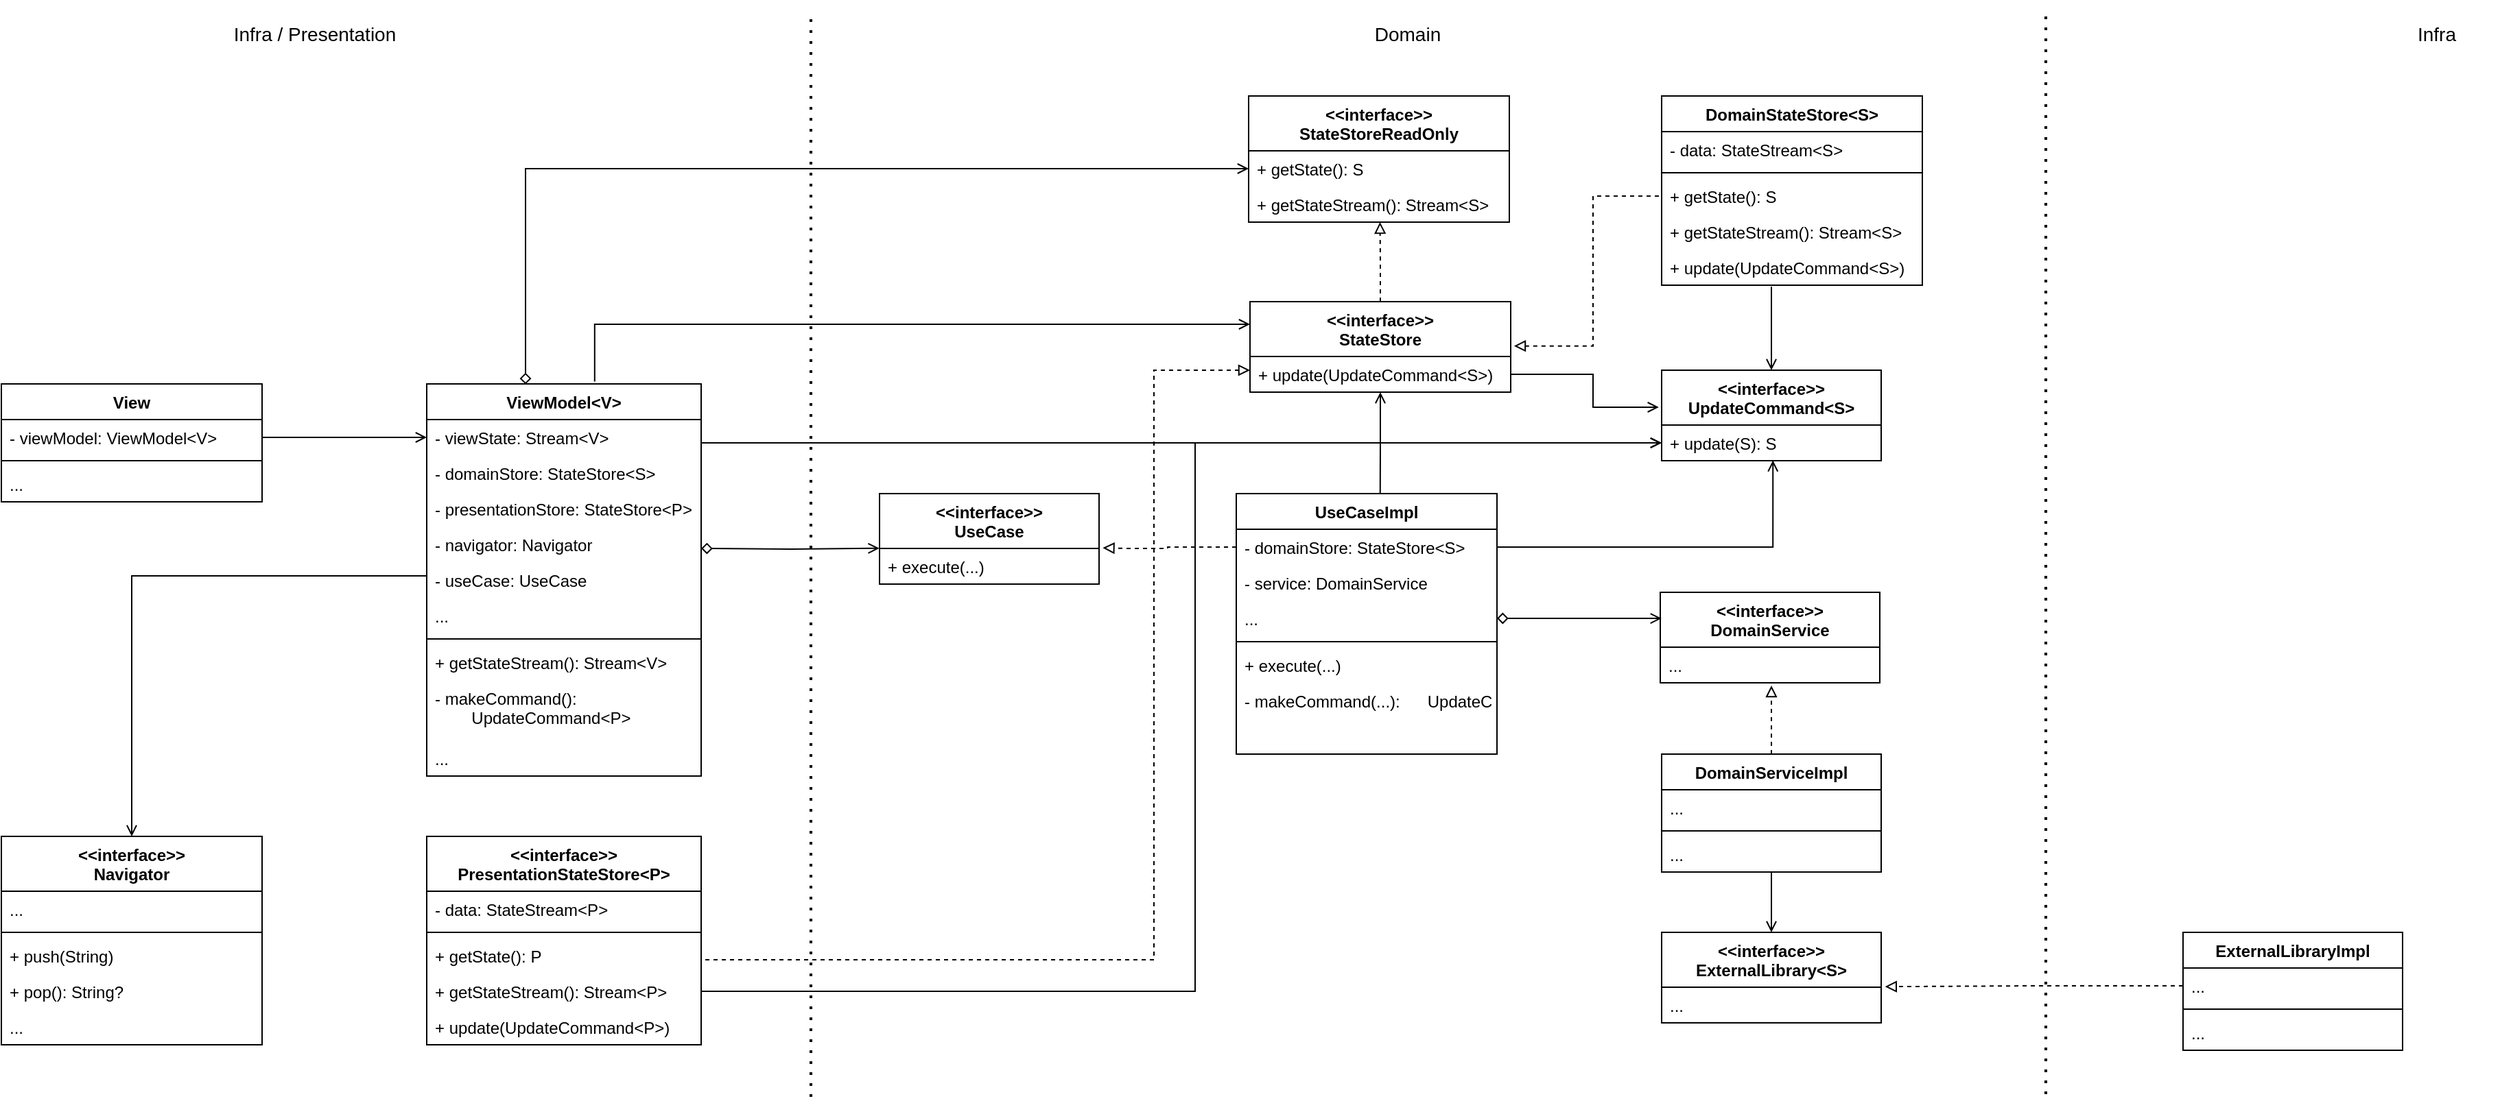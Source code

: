 <mxfile version="26.0.4">
  <diagram name="Page-1" id="Z0Z9ZaM-AJmBViPzEow9">
    <mxGraphModel dx="2049" dy="1060" grid="1" gridSize="10" guides="1" tooltips="1" connect="1" arrows="1" fold="1" page="1" pageScale="1" pageWidth="1169" pageHeight="827" math="0" shadow="0">
      <root>
        <mxCell id="0" />
        <mxCell id="1" parent="0" />
        <mxCell id="02XY2JCdMLhreh1r9P0p-1" value="DomainStateStore&amp;lt;S&amp;gt;" style="swimlane;fontStyle=1;align=center;verticalAlign=top;childLayout=stackLayout;horizontal=1;startSize=26;horizontalStack=0;resizeParent=1;resizeParentMax=0;resizeLast=0;collapsible=1;marginBottom=0;whiteSpace=wrap;html=1;" parent="1" vertex="1">
          <mxGeometry x="1280" y="80" width="190" height="138" as="geometry">
            <mxRectangle x="770" y="210" width="90" height="30" as="alternateBounds" />
          </mxGeometry>
        </mxCell>
        <mxCell id="02XY2JCdMLhreh1r9P0p-2" value="- data: StateStream&amp;lt;S&amp;gt;" style="text;strokeColor=none;fillColor=none;align=left;verticalAlign=top;spacingLeft=4;spacingRight=4;overflow=hidden;rotatable=0;points=[[0,0.5],[1,0.5]];portConstraint=eastwest;whiteSpace=wrap;html=1;" parent="02XY2JCdMLhreh1r9P0p-1" vertex="1">
          <mxGeometry y="26" width="190" height="26" as="geometry" />
        </mxCell>
        <mxCell id="02XY2JCdMLhreh1r9P0p-3" value="" style="line;strokeWidth=1;fillColor=none;align=left;verticalAlign=middle;spacingTop=-1;spacingLeft=3;spacingRight=3;rotatable=0;labelPosition=right;points=[];portConstraint=eastwest;strokeColor=inherit;" parent="02XY2JCdMLhreh1r9P0p-1" vertex="1">
          <mxGeometry y="52" width="190" height="8" as="geometry" />
        </mxCell>
        <mxCell id="lV4OFVbkJ7nxnQ59gAoD-3" value="+ getState(): S" style="text;strokeColor=none;fillColor=none;align=left;verticalAlign=top;spacingLeft=4;spacingRight=4;overflow=hidden;rotatable=0;points=[[0,0.5],[1,0.5]];portConstraint=eastwest;whiteSpace=wrap;html=1;" parent="02XY2JCdMLhreh1r9P0p-1" vertex="1">
          <mxGeometry y="60" width="190" height="26" as="geometry" />
        </mxCell>
        <mxCell id="lV4OFVbkJ7nxnQ59gAoD-54" value="+ getStateStream(): Stream&amp;lt;S&amp;gt;" style="text;strokeColor=none;fillColor=none;align=left;verticalAlign=top;spacingLeft=4;spacingRight=4;overflow=hidden;rotatable=0;points=[[0,0.5],[1,0.5]];portConstraint=eastwest;whiteSpace=wrap;html=1;" parent="02XY2JCdMLhreh1r9P0p-1" vertex="1">
          <mxGeometry y="86" width="190" height="26" as="geometry" />
        </mxCell>
        <mxCell id="02XY2JCdMLhreh1r9P0p-4" value="+ update(UpdateCommand&amp;lt;S&amp;gt;)" style="text;strokeColor=none;fillColor=none;align=left;verticalAlign=top;spacingLeft=4;spacingRight=4;overflow=hidden;rotatable=0;points=[[0,0.5],[1,0.5]];portConstraint=eastwest;whiteSpace=wrap;html=1;" parent="02XY2JCdMLhreh1r9P0p-1" vertex="1">
          <mxGeometry y="112" width="190" height="26" as="geometry" />
        </mxCell>
        <mxCell id="lV4OFVbkJ7nxnQ59gAoD-55" style="edgeStyle=orthogonalEdgeStyle;rounded=0;orthogonalLoop=1;jettySize=auto;html=1;endArrow=none;endFill=0;startArrow=open;startFill=0;" parent="1" source="02XY2JCdMLhreh1r9P0p-5" edge="1">
          <mxGeometry relative="1" as="geometry">
            <mxPoint x="1360" y="219" as="targetPoint" />
          </mxGeometry>
        </mxCell>
        <mxCell id="02XY2JCdMLhreh1r9P0p-5" value="&amp;lt;&amp;lt;interface&amp;gt;&amp;gt;&lt;div&gt;UpdateCommand&amp;lt;S&amp;gt;&lt;/div&gt;" style="swimlane;fontStyle=1;align=center;verticalAlign=top;childLayout=stackLayout;horizontal=1;startSize=40;horizontalStack=0;resizeParent=1;resizeParentMax=0;resizeLast=0;collapsible=1;marginBottom=0;whiteSpace=wrap;html=1;" parent="1" vertex="1">
          <mxGeometry x="1280" y="280" width="160" height="66" as="geometry" />
        </mxCell>
        <mxCell id="02XY2JCdMLhreh1r9P0p-8" value="+ update(S): S" style="text;strokeColor=none;fillColor=none;align=left;verticalAlign=top;spacingLeft=4;spacingRight=4;overflow=hidden;rotatable=0;points=[[0,0.5],[1,0.5]];portConstraint=eastwest;whiteSpace=wrap;html=1;" parent="02XY2JCdMLhreh1r9P0p-5" vertex="1">
          <mxGeometry y="40" width="160" height="26" as="geometry" />
        </mxCell>
        <mxCell id="02XY2JCdMLhreh1r9P0p-22" value="ViewModel&amp;lt;V&amp;gt;" style="swimlane;fontStyle=1;align=center;verticalAlign=top;childLayout=stackLayout;horizontal=1;startSize=26;horizontalStack=0;resizeParent=1;resizeParentMax=0;resizeLast=0;collapsible=1;marginBottom=0;whiteSpace=wrap;html=1;" parent="1" vertex="1">
          <mxGeometry x="380" y="290" width="200" height="286" as="geometry">
            <mxRectangle x="450" y="360" width="120" height="30" as="alternateBounds" />
          </mxGeometry>
        </mxCell>
        <mxCell id="02XY2JCdMLhreh1r9P0p-23" value="- viewState: Stream&amp;lt;V&amp;gt;" style="text;strokeColor=none;fillColor=none;align=left;verticalAlign=top;spacingLeft=4;spacingRight=4;overflow=hidden;rotatable=0;points=[[0,0.5],[1,0.5]];portConstraint=eastwest;whiteSpace=wrap;html=1;" parent="02XY2JCdMLhreh1r9P0p-22" vertex="1">
          <mxGeometry y="26" width="200" height="26" as="geometry" />
        </mxCell>
        <mxCell id="02XY2JCdMLhreh1r9P0p-50" value="- domainStore: StateStore&amp;lt;S&amp;gt;" style="text;strokeColor=none;fillColor=none;align=left;verticalAlign=top;spacingLeft=4;spacingRight=4;overflow=hidden;rotatable=0;points=[[0,0.5],[1,0.5]];portConstraint=eastwest;whiteSpace=wrap;html=1;" parent="02XY2JCdMLhreh1r9P0p-22" vertex="1">
          <mxGeometry y="52" width="200" height="26" as="geometry" />
        </mxCell>
        <mxCell id="AV7eaYbvX1PnVWqEoYlQ-29" value="- presentationStore: StateStore&amp;lt;P&amp;gt;" style="text;strokeColor=none;fillColor=none;align=left;verticalAlign=top;spacingLeft=4;spacingRight=4;overflow=hidden;rotatable=0;points=[[0,0.5],[1,0.5]];portConstraint=eastwest;whiteSpace=wrap;html=1;" vertex="1" parent="02XY2JCdMLhreh1r9P0p-22">
          <mxGeometry y="78" width="200" height="26" as="geometry" />
        </mxCell>
        <mxCell id="AV7eaYbvX1PnVWqEoYlQ-11" value="- navigator: Navigator" style="text;strokeColor=none;fillColor=none;align=left;verticalAlign=top;spacingLeft=4;spacingRight=4;overflow=hidden;rotatable=0;points=[[0,0.5],[1,0.5]];portConstraint=eastwest;whiteSpace=wrap;html=1;" vertex="1" parent="02XY2JCdMLhreh1r9P0p-22">
          <mxGeometry y="104" width="200" height="26" as="geometry" />
        </mxCell>
        <mxCell id="02XY2JCdMLhreh1r9P0p-49" value="- useCase: UseCase" style="text;strokeColor=none;fillColor=none;align=left;verticalAlign=top;spacingLeft=4;spacingRight=4;overflow=hidden;rotatable=0;points=[[0,0.5],[1,0.5]];portConstraint=eastwest;whiteSpace=wrap;html=1;" parent="02XY2JCdMLhreh1r9P0p-22" vertex="1">
          <mxGeometry y="130" width="200" height="26" as="geometry" />
        </mxCell>
        <mxCell id="02XY2JCdMLhreh1r9P0p-52" value="..." style="text;strokeColor=none;fillColor=none;align=left;verticalAlign=top;spacingLeft=4;spacingRight=4;overflow=hidden;rotatable=0;points=[[0,0.5],[1,0.5]];portConstraint=eastwest;whiteSpace=wrap;html=1;" parent="02XY2JCdMLhreh1r9P0p-22" vertex="1">
          <mxGeometry y="156" width="200" height="26" as="geometry" />
        </mxCell>
        <mxCell id="02XY2JCdMLhreh1r9P0p-24" value="" style="line;strokeWidth=1;fillColor=none;align=left;verticalAlign=middle;spacingTop=-1;spacingLeft=3;spacingRight=3;rotatable=0;labelPosition=right;points=[];portConstraint=eastwest;strokeColor=inherit;" parent="02XY2JCdMLhreh1r9P0p-22" vertex="1">
          <mxGeometry y="182" width="200" height="8" as="geometry" />
        </mxCell>
        <mxCell id="lV4OFVbkJ7nxnQ59gAoD-56" value="+ getStateStream(): Stream&amp;lt;V&amp;gt;" style="text;strokeColor=none;fillColor=none;align=left;verticalAlign=top;spacingLeft=4;spacingRight=4;overflow=hidden;rotatable=0;points=[[0,0.5],[1,0.5]];portConstraint=eastwest;whiteSpace=wrap;html=1;" parent="02XY2JCdMLhreh1r9P0p-22" vertex="1">
          <mxGeometry y="190" width="200" height="26" as="geometry" />
        </mxCell>
        <mxCell id="AV7eaYbvX1PnVWqEoYlQ-30" value="- makeCommand(): &lt;span style=&quot;white-space: pre;&quot;&gt;&#x9;&lt;/span&gt;UpdateCommand&amp;lt;P&amp;gt;" style="text;strokeColor=none;fillColor=none;align=left;verticalAlign=top;spacingLeft=4;spacingRight=4;overflow=hidden;rotatable=0;points=[[0,0.5],[1,0.5]];portConstraint=eastwest;whiteSpace=wrap;html=1;" vertex="1" parent="02XY2JCdMLhreh1r9P0p-22">
          <mxGeometry y="216" width="200" height="44" as="geometry" />
        </mxCell>
        <mxCell id="02XY2JCdMLhreh1r9P0p-25" value="..." style="text;strokeColor=none;fillColor=none;align=left;verticalAlign=top;spacingLeft=4;spacingRight=4;overflow=hidden;rotatable=0;points=[[0,0.5],[1,0.5]];portConstraint=eastwest;whiteSpace=wrap;html=1;" parent="02XY2JCdMLhreh1r9P0p-22" vertex="1">
          <mxGeometry y="260" width="200" height="26" as="geometry" />
        </mxCell>
        <mxCell id="02XY2JCdMLhreh1r9P0p-26" value="UseCaseImpl" style="swimlane;fontStyle=1;align=center;verticalAlign=top;childLayout=stackLayout;horizontal=1;startSize=26;horizontalStack=0;resizeParent=1;resizeParentMax=0;resizeLast=0;collapsible=1;marginBottom=0;whiteSpace=wrap;html=1;" parent="1" vertex="1">
          <mxGeometry x="970" y="370" width="190" height="190" as="geometry">
            <mxRectangle x="770" y="360" width="110" height="30" as="alternateBounds" />
          </mxGeometry>
        </mxCell>
        <mxCell id="lV4OFVbkJ7nxnQ59gAoD-2" value="- domainStore: StateStore&amp;lt;S&amp;gt;" style="text;strokeColor=none;fillColor=none;align=left;verticalAlign=top;spacingLeft=4;spacingRight=4;overflow=hidden;rotatable=0;points=[[0,0.5],[1,0.5]];portConstraint=eastwest;whiteSpace=wrap;html=1;" parent="02XY2JCdMLhreh1r9P0p-26" vertex="1">
          <mxGeometry y="26" width="190" height="26" as="geometry" />
        </mxCell>
        <mxCell id="02XY2JCdMLhreh1r9P0p-27" value="- service: DomainService" style="text;strokeColor=none;fillColor=none;align=left;verticalAlign=top;spacingLeft=4;spacingRight=4;overflow=hidden;rotatable=0;points=[[0,0.5],[1,0.5]];portConstraint=eastwest;whiteSpace=wrap;html=1;" parent="02XY2JCdMLhreh1r9P0p-26" vertex="1">
          <mxGeometry y="52" width="190" height="26" as="geometry" />
        </mxCell>
        <mxCell id="02XY2JCdMLhreh1r9P0p-51" value="..." style="text;strokeColor=none;fillColor=none;align=left;verticalAlign=top;spacingLeft=4;spacingRight=4;overflow=hidden;rotatable=0;points=[[0,0.5],[1,0.5]];portConstraint=eastwest;whiteSpace=wrap;html=1;" parent="02XY2JCdMLhreh1r9P0p-26" vertex="1">
          <mxGeometry y="78" width="190" height="26" as="geometry" />
        </mxCell>
        <mxCell id="02XY2JCdMLhreh1r9P0p-28" value="" style="line;strokeWidth=1;fillColor=none;align=left;verticalAlign=middle;spacingTop=-1;spacingLeft=3;spacingRight=3;rotatable=0;labelPosition=right;points=[];portConstraint=eastwest;strokeColor=inherit;" parent="02XY2JCdMLhreh1r9P0p-26" vertex="1">
          <mxGeometry y="104" width="190" height="8" as="geometry" />
        </mxCell>
        <mxCell id="02XY2JCdMLhreh1r9P0p-30" value="+ execute(...)" style="text;strokeColor=none;fillColor=none;align=left;verticalAlign=top;spacingLeft=4;spacingRight=4;overflow=hidden;rotatable=0;points=[[0,0.5],[1,0.5]];portConstraint=eastwest;whiteSpace=wrap;html=1;" parent="02XY2JCdMLhreh1r9P0p-26" vertex="1">
          <mxGeometry y="112" width="190" height="26" as="geometry" />
        </mxCell>
        <mxCell id="lV4OFVbkJ7nxnQ59gAoD-32" value="- makeCommand(...): &lt;span style=&quot;white-space: pre;&quot;&gt;&#x9;&lt;/span&gt;UpdateCommand&amp;lt;S&amp;gt;" style="text;strokeColor=none;fillColor=none;align=left;verticalAlign=top;spacingLeft=4;spacingRight=4;overflow=hidden;rotatable=0;points=[[0,0.5],[1,0.5]];portConstraint=eastwest;whiteSpace=wrap;html=1;" parent="02XY2JCdMLhreh1r9P0p-26" vertex="1">
          <mxGeometry y="138" width="190" height="52" as="geometry" />
        </mxCell>
        <mxCell id="02XY2JCdMLhreh1r9P0p-34" style="edgeStyle=orthogonalEdgeStyle;rounded=0;orthogonalLoop=1;jettySize=auto;html=1;entryX=0.507;entryY=0.991;entryDx=0;entryDy=0;entryPerimeter=0;endArrow=open;endFill=0;startArrow=none;startFill=0;exitX=1;exitY=0.5;exitDx=0;exitDy=0;" parent="1" source="lV4OFVbkJ7nxnQ59gAoD-2" target="02XY2JCdMLhreh1r9P0p-8" edge="1">
          <mxGeometry relative="1" as="geometry" />
        </mxCell>
        <mxCell id="02XY2JCdMLhreh1r9P0p-36" style="edgeStyle=orthogonalEdgeStyle;rounded=0;orthogonalLoop=1;jettySize=auto;html=1;endArrow=open;endFill=0;startArrow=diamond;startFill=0;exitX=0.36;exitY=0.001;exitDx=0;exitDy=0;exitPerimeter=0;" parent="1" source="02XY2JCdMLhreh1r9P0p-22" target="lV4OFVbkJ7nxnQ59gAoD-46" edge="1">
          <mxGeometry relative="1" as="geometry">
            <mxPoint x="440" y="290" as="sourcePoint" />
            <Array as="points">
              <mxPoint x="452" y="133" />
            </Array>
          </mxGeometry>
        </mxCell>
        <mxCell id="lV4OFVbkJ7nxnQ59gAoD-29" style="edgeStyle=orthogonalEdgeStyle;rounded=0;orthogonalLoop=1;jettySize=auto;html=1;endArrow=block;endFill=0;dashed=1;" parent="1" source="02XY2JCdMLhreh1r9P0p-37" edge="1">
          <mxGeometry relative="1" as="geometry">
            <mxPoint x="1360" y="510" as="targetPoint" />
          </mxGeometry>
        </mxCell>
        <mxCell id="02XY2JCdMLhreh1r9P0p-37" value="DomainServiceImpl" style="swimlane;fontStyle=1;align=center;verticalAlign=top;childLayout=stackLayout;horizontal=1;startSize=26;horizontalStack=0;resizeParent=1;resizeParentMax=0;resizeLast=0;collapsible=1;marginBottom=0;whiteSpace=wrap;html=1;" parent="1" vertex="1">
          <mxGeometry x="1280" y="560" width="160" height="86" as="geometry" />
        </mxCell>
        <mxCell id="02XY2JCdMLhreh1r9P0p-38" value="..." style="text;strokeColor=none;fillColor=none;align=left;verticalAlign=top;spacingLeft=4;spacingRight=4;overflow=hidden;rotatable=0;points=[[0,0.5],[1,0.5]];portConstraint=eastwest;whiteSpace=wrap;html=1;" parent="02XY2JCdMLhreh1r9P0p-37" vertex="1">
          <mxGeometry y="26" width="160" height="26" as="geometry" />
        </mxCell>
        <mxCell id="02XY2JCdMLhreh1r9P0p-39" value="" style="line;strokeWidth=1;fillColor=none;align=left;verticalAlign=middle;spacingTop=-1;spacingLeft=3;spacingRight=3;rotatable=0;labelPosition=right;points=[];portConstraint=eastwest;strokeColor=inherit;" parent="02XY2JCdMLhreh1r9P0p-37" vertex="1">
          <mxGeometry y="52" width="160" height="8" as="geometry" />
        </mxCell>
        <mxCell id="02XY2JCdMLhreh1r9P0p-40" value="..." style="text;strokeColor=none;fillColor=none;align=left;verticalAlign=top;spacingLeft=4;spacingRight=4;overflow=hidden;rotatable=0;points=[[0,0.5],[1,0.5]];portConstraint=eastwest;whiteSpace=wrap;html=1;" parent="02XY2JCdMLhreh1r9P0p-37" vertex="1">
          <mxGeometry y="60" width="160" height="26" as="geometry" />
        </mxCell>
        <mxCell id="02XY2JCdMLhreh1r9P0p-44" value="View" style="swimlane;fontStyle=1;align=center;verticalAlign=top;childLayout=stackLayout;horizontal=1;startSize=26;horizontalStack=0;resizeParent=1;resizeParentMax=0;resizeLast=0;collapsible=1;marginBottom=0;whiteSpace=wrap;html=1;" parent="1" vertex="1">
          <mxGeometry x="70" y="290" width="190" height="86" as="geometry">
            <mxRectangle x="140" y="360" width="90" height="30" as="alternateBounds" />
          </mxGeometry>
        </mxCell>
        <mxCell id="02XY2JCdMLhreh1r9P0p-45" value="- viewModel: ViewModel&amp;lt;V&amp;gt;" style="text;strokeColor=none;fillColor=none;align=left;verticalAlign=top;spacingLeft=4;spacingRight=4;overflow=hidden;rotatable=0;points=[[0,0.5],[1,0.5]];portConstraint=eastwest;whiteSpace=wrap;html=1;" parent="02XY2JCdMLhreh1r9P0p-44" vertex="1">
          <mxGeometry y="26" width="190" height="26" as="geometry" />
        </mxCell>
        <mxCell id="02XY2JCdMLhreh1r9P0p-46" value="" style="line;strokeWidth=1;fillColor=none;align=left;verticalAlign=middle;spacingTop=-1;spacingLeft=3;spacingRight=3;rotatable=0;labelPosition=right;points=[];portConstraint=eastwest;strokeColor=inherit;" parent="02XY2JCdMLhreh1r9P0p-44" vertex="1">
          <mxGeometry y="52" width="190" height="8" as="geometry" />
        </mxCell>
        <mxCell id="02XY2JCdMLhreh1r9P0p-47" value="..." style="text;strokeColor=none;fillColor=none;align=left;verticalAlign=top;spacingLeft=4;spacingRight=4;overflow=hidden;rotatable=0;points=[[0,0.5],[1,0.5]];portConstraint=eastwest;whiteSpace=wrap;html=1;" parent="02XY2JCdMLhreh1r9P0p-44" vertex="1">
          <mxGeometry y="60" width="190" height="26" as="geometry" />
        </mxCell>
        <mxCell id="02XY2JCdMLhreh1r9P0p-48" style="edgeStyle=orthogonalEdgeStyle;rounded=0;orthogonalLoop=1;jettySize=auto;html=1;entryX=0;entryY=0.5;entryDx=0;entryDy=0;endArrow=open;endFill=0;startArrow=none;startFill=0;" parent="1" source="02XY2JCdMLhreh1r9P0p-45" target="02XY2JCdMLhreh1r9P0p-23" edge="1">
          <mxGeometry relative="1" as="geometry" />
        </mxCell>
        <mxCell id="lV4OFVbkJ7nxnQ59gAoD-4" value="" style="endArrow=none;dashed=1;html=1;dashPattern=1 3;strokeWidth=2;rounded=0;" parent="1" edge="1">
          <mxGeometry width="50" height="50" relative="1" as="geometry">
            <mxPoint x="660" y="810" as="sourcePoint" />
            <mxPoint x="660" y="20" as="targetPoint" />
          </mxGeometry>
        </mxCell>
        <mxCell id="lV4OFVbkJ7nxnQ59gAoD-5" value="Infra / Presentation" style="text;html=1;align=center;verticalAlign=middle;whiteSpace=wrap;rounded=0;fontSize=14;" parent="1" vertex="1">
          <mxGeometry x="237" y="10" width="123" height="50" as="geometry" />
        </mxCell>
        <mxCell id="lV4OFVbkJ7nxnQ59gAoD-6" value="Domain" style="text;html=1;align=center;verticalAlign=middle;whiteSpace=wrap;rounded=0;fontSize=14;" parent="1" vertex="1">
          <mxGeometry x="1050" y="10" width="90" height="50" as="geometry" />
        </mxCell>
        <mxCell id="lV4OFVbkJ7nxnQ59gAoD-7" value="" style="endArrow=none;dashed=1;html=1;dashPattern=1 3;strokeWidth=2;rounded=0;" parent="1" edge="1">
          <mxGeometry width="50" height="50" relative="1" as="geometry">
            <mxPoint x="1560" y="808" as="sourcePoint" />
            <mxPoint x="1560" y="20" as="targetPoint" />
          </mxGeometry>
        </mxCell>
        <mxCell id="lV4OFVbkJ7nxnQ59gAoD-13" value="Infra" style="text;html=1;align=center;verticalAlign=middle;whiteSpace=wrap;rounded=0;fontSize=14;" parent="1" vertex="1">
          <mxGeometry x="1800" y="10" width="90" height="50" as="geometry" />
        </mxCell>
        <mxCell id="lV4OFVbkJ7nxnQ59gAoD-25" style="edgeStyle=orthogonalEdgeStyle;rounded=0;orthogonalLoop=1;jettySize=auto;html=1;entryX=0.5;entryY=1;entryDx=0;entryDy=0;endArrow=none;endFill=0;startArrow=open;startFill=0;" parent="1" source="lV4OFVbkJ7nxnQ59gAoD-18" target="02XY2JCdMLhreh1r9P0p-37" edge="1">
          <mxGeometry relative="1" as="geometry" />
        </mxCell>
        <mxCell id="lV4OFVbkJ7nxnQ59gAoD-18" value="&amp;lt;&amp;lt;interface&amp;gt;&amp;gt;&lt;div&gt;ExternalLibrary&amp;lt;S&amp;gt;&lt;/div&gt;" style="swimlane;fontStyle=1;align=center;verticalAlign=top;childLayout=stackLayout;horizontal=1;startSize=40;horizontalStack=0;resizeParent=1;resizeParentMax=0;resizeLast=0;collapsible=1;marginBottom=0;whiteSpace=wrap;html=1;" parent="1" vertex="1">
          <mxGeometry x="1280" y="690" width="160" height="66" as="geometry" />
        </mxCell>
        <mxCell id="lV4OFVbkJ7nxnQ59gAoD-19" value="..." style="text;strokeColor=none;fillColor=none;align=left;verticalAlign=top;spacingLeft=4;spacingRight=4;overflow=hidden;rotatable=0;points=[[0,0.5],[1,0.5]];portConstraint=eastwest;whiteSpace=wrap;html=1;" parent="lV4OFVbkJ7nxnQ59gAoD-18" vertex="1">
          <mxGeometry y="40" width="160" height="26" as="geometry" />
        </mxCell>
        <mxCell id="lV4OFVbkJ7nxnQ59gAoD-20" value="ExternalLibraryImpl" style="swimlane;fontStyle=1;align=center;verticalAlign=top;childLayout=stackLayout;horizontal=1;startSize=26;horizontalStack=0;resizeParent=1;resizeParentMax=0;resizeLast=0;collapsible=1;marginBottom=0;whiteSpace=wrap;html=1;" parent="1" vertex="1">
          <mxGeometry x="1660" y="690" width="160" height="86" as="geometry" />
        </mxCell>
        <mxCell id="lV4OFVbkJ7nxnQ59gAoD-21" value="..." style="text;strokeColor=none;fillColor=none;align=left;verticalAlign=top;spacingLeft=4;spacingRight=4;overflow=hidden;rotatable=0;points=[[0,0.5],[1,0.5]];portConstraint=eastwest;whiteSpace=wrap;html=1;" parent="lV4OFVbkJ7nxnQ59gAoD-20" vertex="1">
          <mxGeometry y="26" width="160" height="26" as="geometry" />
        </mxCell>
        <mxCell id="lV4OFVbkJ7nxnQ59gAoD-22" value="" style="line;strokeWidth=1;fillColor=none;align=left;verticalAlign=middle;spacingTop=-1;spacingLeft=3;spacingRight=3;rotatable=0;labelPosition=right;points=[];portConstraint=eastwest;strokeColor=inherit;" parent="lV4OFVbkJ7nxnQ59gAoD-20" vertex="1">
          <mxGeometry y="52" width="160" height="8" as="geometry" />
        </mxCell>
        <mxCell id="lV4OFVbkJ7nxnQ59gAoD-23" value="..." style="text;strokeColor=none;fillColor=none;align=left;verticalAlign=top;spacingLeft=4;spacingRight=4;overflow=hidden;rotatable=0;points=[[0,0.5],[1,0.5]];portConstraint=eastwest;whiteSpace=wrap;html=1;" parent="lV4OFVbkJ7nxnQ59gAoD-20" vertex="1">
          <mxGeometry y="60" width="160" height="26" as="geometry" />
        </mxCell>
        <mxCell id="lV4OFVbkJ7nxnQ59gAoD-27" value="&amp;lt;&amp;lt;interface&amp;gt;&amp;gt;&lt;div&gt;DomainService&lt;/div&gt;" style="swimlane;fontStyle=1;align=center;verticalAlign=top;childLayout=stackLayout;horizontal=1;startSize=40;horizontalStack=0;resizeParent=1;resizeParentMax=0;resizeLast=0;collapsible=1;marginBottom=0;whiteSpace=wrap;html=1;" parent="1" vertex="1">
          <mxGeometry x="1279" y="442" width="160" height="66" as="geometry" />
        </mxCell>
        <mxCell id="lV4OFVbkJ7nxnQ59gAoD-28" value="..." style="text;strokeColor=none;fillColor=none;align=left;verticalAlign=top;spacingLeft=4;spacingRight=4;overflow=hidden;rotatable=0;points=[[0,0.5],[1,0.5]];portConstraint=eastwest;whiteSpace=wrap;html=1;" parent="lV4OFVbkJ7nxnQ59gAoD-27" vertex="1">
          <mxGeometry y="40" width="160" height="26" as="geometry" />
        </mxCell>
        <mxCell id="lV4OFVbkJ7nxnQ59gAoD-30" style="edgeStyle=orthogonalEdgeStyle;rounded=0;orthogonalLoop=1;jettySize=auto;html=1;entryX=0.006;entryY=0.288;entryDx=0;entryDy=0;entryPerimeter=0;endArrow=open;endFill=0;startArrow=diamond;startFill=0;" parent="1" source="02XY2JCdMLhreh1r9P0p-51" target="lV4OFVbkJ7nxnQ59gAoD-27" edge="1">
          <mxGeometry relative="1" as="geometry">
            <mxPoint x="1240" y="461" as="targetPoint" />
          </mxGeometry>
        </mxCell>
        <mxCell id="lV4OFVbkJ7nxnQ59gAoD-31" style="edgeStyle=orthogonalEdgeStyle;rounded=0;orthogonalLoop=1;jettySize=auto;html=1;entryX=1.018;entryY=0.6;entryDx=0;entryDy=0;entryPerimeter=0;endArrow=block;endFill=0;dashed=1;" parent="1" source="lV4OFVbkJ7nxnQ59gAoD-21" target="lV4OFVbkJ7nxnQ59gAoD-18" edge="1">
          <mxGeometry relative="1" as="geometry" />
        </mxCell>
        <mxCell id="lV4OFVbkJ7nxnQ59gAoD-33" value="&amp;lt;&amp;lt;interface&amp;gt;&amp;gt;&lt;div&gt;UseCase&lt;/div&gt;" style="swimlane;fontStyle=1;align=center;verticalAlign=top;childLayout=stackLayout;horizontal=1;startSize=40;horizontalStack=0;resizeParent=1;resizeParentMax=0;resizeLast=0;collapsible=1;marginBottom=0;whiteSpace=wrap;html=1;" parent="1" vertex="1">
          <mxGeometry x="710" y="370" width="160" height="66" as="geometry" />
        </mxCell>
        <mxCell id="lV4OFVbkJ7nxnQ59gAoD-34" value="+ execute(...)" style="text;strokeColor=none;fillColor=none;align=left;verticalAlign=top;spacingLeft=4;spacingRight=4;overflow=hidden;rotatable=0;points=[[0,0.5],[1,0.5]];portConstraint=eastwest;whiteSpace=wrap;html=1;" parent="lV4OFVbkJ7nxnQ59gAoD-33" vertex="1">
          <mxGeometry y="40" width="160" height="26" as="geometry" />
        </mxCell>
        <mxCell id="lV4OFVbkJ7nxnQ59gAoD-36" style="edgeStyle=orthogonalEdgeStyle;rounded=0;orthogonalLoop=1;jettySize=auto;html=1;entryX=1.017;entryY=0.6;entryDx=0;entryDy=0;entryPerimeter=0;endArrow=block;endFill=0;dashed=1;" parent="1" source="lV4OFVbkJ7nxnQ59gAoD-2" target="lV4OFVbkJ7nxnQ59gAoD-33" edge="1">
          <mxGeometry relative="1" as="geometry">
            <Array as="points">
              <mxPoint x="920" y="409" />
              <mxPoint x="890" y="410" />
              <mxPoint x="890" y="420" />
            </Array>
          </mxGeometry>
        </mxCell>
        <mxCell id="lV4OFVbkJ7nxnQ59gAoD-37" value="&amp;lt;&amp;lt;interface&amp;gt;&amp;gt;&lt;div&gt;StateStore&lt;/div&gt;" style="swimlane;fontStyle=1;align=center;verticalAlign=top;childLayout=stackLayout;horizontal=1;startSize=40;horizontalStack=0;resizeParent=1;resizeParentMax=0;resizeLast=0;collapsible=1;marginBottom=0;whiteSpace=wrap;html=1;" parent="1" vertex="1">
          <mxGeometry x="980" y="230" width="190" height="66" as="geometry" />
        </mxCell>
        <mxCell id="lV4OFVbkJ7nxnQ59gAoD-40" value="+ update(UpdateCommand&amp;lt;S&amp;gt;)" style="text;strokeColor=none;fillColor=none;align=left;verticalAlign=top;spacingLeft=4;spacingRight=4;overflow=hidden;rotatable=0;points=[[0,0.5],[1,0.5]];portConstraint=eastwest;whiteSpace=wrap;html=1;" parent="lV4OFVbkJ7nxnQ59gAoD-37" vertex="1">
          <mxGeometry y="40" width="190" height="26" as="geometry" />
        </mxCell>
        <mxCell id="lV4OFVbkJ7nxnQ59gAoD-44" style="edgeStyle=orthogonalEdgeStyle;rounded=0;orthogonalLoop=1;jettySize=auto;html=1;entryX=0.552;entryY=-0.001;entryDx=0;entryDy=0;entryPerimeter=0;endArrow=none;endFill=0;startArrow=open;startFill=0;" parent="1" source="lV4OFVbkJ7nxnQ59gAoD-37" target="02XY2JCdMLhreh1r9P0p-26" edge="1">
          <mxGeometry relative="1" as="geometry" />
        </mxCell>
        <mxCell id="lV4OFVbkJ7nxnQ59gAoD-45" value="&amp;lt;&amp;lt;interface&amp;gt;&amp;gt;&lt;div&gt;StateStoreReadOnly&lt;/div&gt;" style="swimlane;fontStyle=1;align=center;verticalAlign=top;childLayout=stackLayout;horizontal=1;startSize=40;horizontalStack=0;resizeParent=1;resizeParentMax=0;resizeLast=0;collapsible=1;marginBottom=0;whiteSpace=wrap;html=1;" parent="1" vertex="1">
          <mxGeometry x="979" y="80" width="190" height="92" as="geometry" />
        </mxCell>
        <mxCell id="lV4OFVbkJ7nxnQ59gAoD-46" value="+ getState(): S" style="text;strokeColor=none;fillColor=none;align=left;verticalAlign=top;spacingLeft=4;spacingRight=4;overflow=hidden;rotatable=0;points=[[0,0.5],[1,0.5]];portConstraint=eastwest;whiteSpace=wrap;html=1;" parent="lV4OFVbkJ7nxnQ59gAoD-45" vertex="1">
          <mxGeometry y="40" width="190" height="26" as="geometry" />
        </mxCell>
        <mxCell id="lV4OFVbkJ7nxnQ59gAoD-47" value="+ getStateStream(): Stream&amp;lt;S&amp;gt;" style="text;strokeColor=none;fillColor=none;align=left;verticalAlign=top;spacingLeft=4;spacingRight=4;overflow=hidden;rotatable=0;points=[[0,0.5],[1,0.5]];portConstraint=eastwest;whiteSpace=wrap;html=1;" parent="lV4OFVbkJ7nxnQ59gAoD-45" vertex="1">
          <mxGeometry y="66" width="190" height="26" as="geometry" />
        </mxCell>
        <mxCell id="lV4OFVbkJ7nxnQ59gAoD-52" style="edgeStyle=orthogonalEdgeStyle;rounded=0;orthogonalLoop=1;jettySize=auto;html=1;exitX=0;exitY=0.5;exitDx=0;exitDy=0;entryX=1.013;entryY=0.86;entryDx=0;entryDy=0;entryPerimeter=0;endArrow=block;endFill=0;dashed=1;" parent="1" source="02XY2JCdMLhreh1r9P0p-4" edge="1">
          <mxGeometry relative="1" as="geometry">
            <mxPoint x="1172.47" y="262.36" as="targetPoint" />
            <Array as="points">
              <mxPoint x="1230" y="153" />
              <mxPoint x="1230" y="262" />
            </Array>
          </mxGeometry>
        </mxCell>
        <mxCell id="lV4OFVbkJ7nxnQ59gAoD-53" style="edgeStyle=orthogonalEdgeStyle;rounded=0;orthogonalLoop=1;jettySize=auto;html=1;entryX=0.504;entryY=0.998;entryDx=0;entryDy=0;entryPerimeter=0;endArrow=block;endFill=0;dashed=1;" parent="1" source="lV4OFVbkJ7nxnQ59gAoD-37" target="lV4OFVbkJ7nxnQ59gAoD-47" edge="1">
          <mxGeometry relative="1" as="geometry" />
        </mxCell>
        <mxCell id="AV7eaYbvX1PnVWqEoYlQ-1" value="&amp;lt;&amp;lt;interface&amp;gt;&amp;gt;&lt;div&gt;Navigator&lt;/div&gt;" style="swimlane;fontStyle=1;align=center;verticalAlign=top;childLayout=stackLayout;horizontal=1;startSize=40;horizontalStack=0;resizeParent=1;resizeParentMax=0;resizeLast=0;collapsible=1;marginBottom=0;whiteSpace=wrap;html=1;" vertex="1" parent="1">
          <mxGeometry x="70" y="620" width="190" height="152" as="geometry">
            <mxRectangle x="450" y="360" width="120" height="30" as="alternateBounds" />
          </mxGeometry>
        </mxCell>
        <mxCell id="AV7eaYbvX1PnVWqEoYlQ-5" value="..." style="text;strokeColor=none;fillColor=none;align=left;verticalAlign=top;spacingLeft=4;spacingRight=4;overflow=hidden;rotatable=0;points=[[0,0.5],[1,0.5]];portConstraint=eastwest;whiteSpace=wrap;html=1;" vertex="1" parent="AV7eaYbvX1PnVWqEoYlQ-1">
          <mxGeometry y="40" width="190" height="26" as="geometry" />
        </mxCell>
        <mxCell id="AV7eaYbvX1PnVWqEoYlQ-6" value="" style="line;strokeWidth=1;fillColor=none;align=left;verticalAlign=middle;spacingTop=-1;spacingLeft=3;spacingRight=3;rotatable=0;labelPosition=right;points=[];portConstraint=eastwest;strokeColor=inherit;" vertex="1" parent="AV7eaYbvX1PnVWqEoYlQ-1">
          <mxGeometry y="66" width="190" height="8" as="geometry" />
        </mxCell>
        <mxCell id="AV7eaYbvX1PnVWqEoYlQ-8" value="+ push(String)" style="text;strokeColor=none;fillColor=none;align=left;verticalAlign=top;spacingLeft=4;spacingRight=4;overflow=hidden;rotatable=0;points=[[0,0.5],[1,0.5]];portConstraint=eastwest;whiteSpace=wrap;html=1;" vertex="1" parent="AV7eaYbvX1PnVWqEoYlQ-1">
          <mxGeometry y="74" width="190" height="26" as="geometry" />
        </mxCell>
        <mxCell id="AV7eaYbvX1PnVWqEoYlQ-9" value="+ pop(): String?" style="text;strokeColor=none;fillColor=none;align=left;verticalAlign=top;spacingLeft=4;spacingRight=4;overflow=hidden;rotatable=0;points=[[0,0.5],[1,0.5]];portConstraint=eastwest;whiteSpace=wrap;html=1;" vertex="1" parent="AV7eaYbvX1PnVWqEoYlQ-1">
          <mxGeometry y="100" width="190" height="26" as="geometry" />
        </mxCell>
        <mxCell id="AV7eaYbvX1PnVWqEoYlQ-7" value="..." style="text;strokeColor=none;fillColor=none;align=left;verticalAlign=top;spacingLeft=4;spacingRight=4;overflow=hidden;rotatable=0;points=[[0,0.5],[1,0.5]];portConstraint=eastwest;whiteSpace=wrap;html=1;" vertex="1" parent="AV7eaYbvX1PnVWqEoYlQ-1">
          <mxGeometry y="126" width="190" height="26" as="geometry" />
        </mxCell>
        <mxCell id="AV7eaYbvX1PnVWqEoYlQ-10" style="edgeStyle=orthogonalEdgeStyle;rounded=0;orthogonalLoop=1;jettySize=auto;html=1;endArrow=none;endFill=0;startArrow=open;startFill=0;entryX=0;entryY=0.5;entryDx=0;entryDy=0;" edge="1" parent="1" source="AV7eaYbvX1PnVWqEoYlQ-1" target="02XY2JCdMLhreh1r9P0p-49">
          <mxGeometry relative="1" as="geometry">
            <mxPoint x="475" y="550" as="targetPoint" />
            <Array as="points">
              <mxPoint x="165" y="430" />
              <mxPoint x="380" y="430" />
            </Array>
          </mxGeometry>
        </mxCell>
        <mxCell id="AV7eaYbvX1PnVWqEoYlQ-12" style="edgeStyle=orthogonalEdgeStyle;rounded=0;orthogonalLoop=1;jettySize=auto;html=1;endArrow=open;endFill=0;entryX=-0.001;entryY=0.604;entryDx=0;entryDy=0;entryPerimeter=0;startArrow=diamond;startFill=0;" edge="1" parent="1" target="lV4OFVbkJ7nxnQ59gAoD-33">
          <mxGeometry relative="1" as="geometry">
            <mxPoint x="580" y="410" as="sourcePoint" />
            <mxPoint x="700" y="400" as="targetPoint" />
            <Array as="points" />
          </mxGeometry>
        </mxCell>
        <mxCell id="AV7eaYbvX1PnVWqEoYlQ-20" style="edgeStyle=orthogonalEdgeStyle;rounded=0;orthogonalLoop=1;jettySize=auto;html=1;entryX=0;entryY=0.75;entryDx=0;entryDy=0;exitX=1;exitY=0.5;exitDx=0;exitDy=0;endArrow=block;endFill=0;dashed=1;" edge="1" parent="1" source="AV7eaYbvX1PnVWqEoYlQ-16" target="lV4OFVbkJ7nxnQ59gAoD-37">
          <mxGeometry relative="1" as="geometry">
            <Array as="points">
              <mxPoint x="580" y="710" />
              <mxPoint x="910" y="710" />
              <mxPoint x="910" y="280" />
              <mxPoint x="980" y="280" />
            </Array>
          </mxGeometry>
        </mxCell>
        <mxCell id="AV7eaYbvX1PnVWqEoYlQ-13" value="&amp;lt;&amp;lt;interface&amp;gt;&amp;gt;&lt;div&gt;PresentationStateStore&amp;lt;P&amp;gt;&lt;/div&gt;" style="swimlane;fontStyle=1;align=center;verticalAlign=top;childLayout=stackLayout;horizontal=1;startSize=40;horizontalStack=0;resizeParent=1;resizeParentMax=0;resizeLast=0;collapsible=1;marginBottom=0;whiteSpace=wrap;html=1;" vertex="1" parent="1">
          <mxGeometry x="380" y="620" width="200" height="152" as="geometry">
            <mxRectangle x="450" y="360" width="120" height="30" as="alternateBounds" />
          </mxGeometry>
        </mxCell>
        <mxCell id="AV7eaYbvX1PnVWqEoYlQ-14" value="- data: StateStream&amp;lt;P&amp;gt;" style="text;strokeColor=none;fillColor=none;align=left;verticalAlign=top;spacingLeft=4;spacingRight=4;overflow=hidden;rotatable=0;points=[[0,0.5],[1,0.5]];portConstraint=eastwest;whiteSpace=wrap;html=1;" vertex="1" parent="AV7eaYbvX1PnVWqEoYlQ-13">
          <mxGeometry y="40" width="200" height="26" as="geometry" />
        </mxCell>
        <mxCell id="AV7eaYbvX1PnVWqEoYlQ-15" value="" style="line;strokeWidth=1;fillColor=none;align=left;verticalAlign=middle;spacingTop=-1;spacingLeft=3;spacingRight=3;rotatable=0;labelPosition=right;points=[];portConstraint=eastwest;strokeColor=inherit;" vertex="1" parent="AV7eaYbvX1PnVWqEoYlQ-13">
          <mxGeometry y="66" width="200" height="8" as="geometry" />
        </mxCell>
        <mxCell id="AV7eaYbvX1PnVWqEoYlQ-16" value="+ getState(): P" style="text;strokeColor=none;fillColor=none;align=left;verticalAlign=top;spacingLeft=4;spacingRight=4;overflow=hidden;rotatable=0;points=[[0,0.5],[1,0.5]];portConstraint=eastwest;whiteSpace=wrap;html=1;" vertex="1" parent="AV7eaYbvX1PnVWqEoYlQ-13">
          <mxGeometry y="74" width="200" height="26" as="geometry" />
        </mxCell>
        <mxCell id="AV7eaYbvX1PnVWqEoYlQ-17" value="+ getStateStream(): Stream&amp;lt;P&amp;gt;" style="text;strokeColor=none;fillColor=none;align=left;verticalAlign=top;spacingLeft=4;spacingRight=4;overflow=hidden;rotatable=0;points=[[0,0.5],[1,0.5]];portConstraint=eastwest;whiteSpace=wrap;html=1;" vertex="1" parent="AV7eaYbvX1PnVWqEoYlQ-13">
          <mxGeometry y="100" width="200" height="26" as="geometry" />
        </mxCell>
        <mxCell id="AV7eaYbvX1PnVWqEoYlQ-26" value="+ update(UpdateCommand&amp;lt;P&amp;gt;)" style="text;strokeColor=none;fillColor=none;align=left;verticalAlign=top;spacingLeft=4;spacingRight=4;overflow=hidden;rotatable=0;points=[[0,0.5],[1,0.5]];portConstraint=eastwest;whiteSpace=wrap;html=1;" vertex="1" parent="AV7eaYbvX1PnVWqEoYlQ-13">
          <mxGeometry y="126" width="200" height="26" as="geometry" />
        </mxCell>
        <mxCell id="AV7eaYbvX1PnVWqEoYlQ-21" style="edgeStyle=orthogonalEdgeStyle;rounded=0;orthogonalLoop=1;jettySize=auto;html=1;entryX=0;entryY=0.25;entryDx=0;entryDy=0;endArrow=open;endFill=0;exitX=0.612;exitY=-0.006;exitDx=0;exitDy=0;startArrow=none;startFill=0;exitPerimeter=0;" edge="1" parent="1" source="02XY2JCdMLhreh1r9P0p-22" target="lV4OFVbkJ7nxnQ59gAoD-37">
          <mxGeometry relative="1" as="geometry">
            <Array as="points">
              <mxPoint x="502" y="247" />
            </Array>
          </mxGeometry>
        </mxCell>
        <mxCell id="AV7eaYbvX1PnVWqEoYlQ-27" style="edgeStyle=orthogonalEdgeStyle;rounded=0;orthogonalLoop=1;jettySize=auto;html=1;exitX=1;exitY=0.5;exitDx=0;exitDy=0;entryX=0;entryY=0.5;entryDx=0;entryDy=0;endArrow=open;endFill=0;" edge="1" parent="1" source="AV7eaYbvX1PnVWqEoYlQ-17" target="02XY2JCdMLhreh1r9P0p-8">
          <mxGeometry relative="1" as="geometry">
            <Array as="points">
              <mxPoint x="940" y="733" />
              <mxPoint x="940" y="333" />
            </Array>
          </mxGeometry>
        </mxCell>
        <mxCell id="AV7eaYbvX1PnVWqEoYlQ-31" style="edgeStyle=orthogonalEdgeStyle;rounded=0;orthogonalLoop=1;jettySize=auto;html=1;entryX=-0.013;entryY=0.409;entryDx=0;entryDy=0;entryPerimeter=0;endArrow=open;endFill=0;" edge="1" parent="1" source="lV4OFVbkJ7nxnQ59gAoD-40" target="02XY2JCdMLhreh1r9P0p-5">
          <mxGeometry relative="1" as="geometry">
            <Array as="points">
              <mxPoint x="1230" y="283" />
              <mxPoint x="1230" y="307" />
            </Array>
          </mxGeometry>
        </mxCell>
        <mxCell id="AV7eaYbvX1PnVWqEoYlQ-32" style="edgeStyle=orthogonalEdgeStyle;rounded=0;orthogonalLoop=1;jettySize=auto;html=1;exitX=1;exitY=0.5;exitDx=0;exitDy=0;entryX=0;entryY=0.5;entryDx=0;entryDy=0;endArrow=open;endFill=0;" edge="1" parent="1" source="02XY2JCdMLhreh1r9P0p-23" target="02XY2JCdMLhreh1r9P0p-8">
          <mxGeometry relative="1" as="geometry">
            <mxPoint x="1280" y="340" as="targetPoint" />
            <Array as="points">
              <mxPoint x="580" y="333" />
            </Array>
          </mxGeometry>
        </mxCell>
      </root>
    </mxGraphModel>
  </diagram>
</mxfile>
